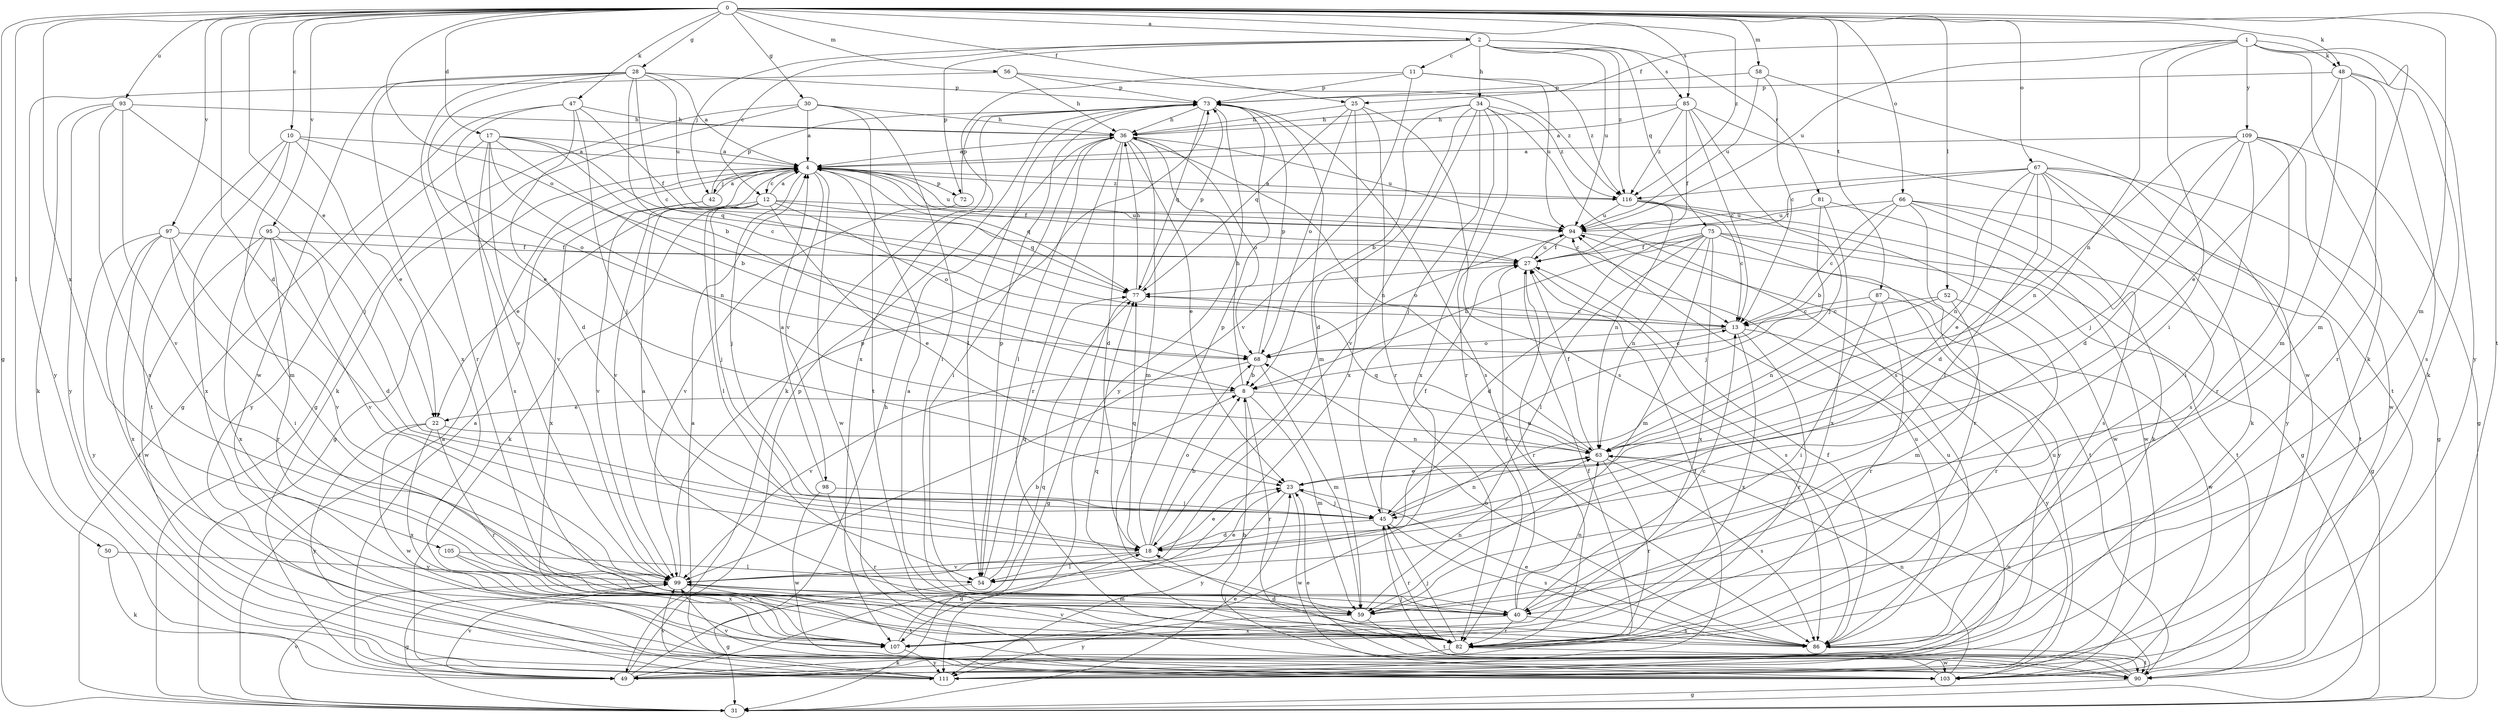 strict digraph  {
0;
1;
2;
4;
8;
10;
11;
12;
13;
17;
18;
22;
23;
25;
27;
28;
30;
31;
34;
36;
40;
42;
45;
47;
48;
49;
50;
52;
54;
56;
58;
59;
63;
66;
67;
68;
72;
73;
75;
77;
81;
82;
85;
86;
87;
90;
93;
94;
95;
97;
98;
99;
103;
105;
107;
109;
111;
116;
0 -> 2  [label=a];
0 -> 10  [label=c];
0 -> 17  [label=d];
0 -> 18  [label=d];
0 -> 22  [label=e];
0 -> 25  [label=f];
0 -> 28  [label=g];
0 -> 30  [label=g];
0 -> 31  [label=g];
0 -> 47  [label=k];
0 -> 48  [label=k];
0 -> 50  [label=l];
0 -> 52  [label=l];
0 -> 56  [label=m];
0 -> 58  [label=m];
0 -> 59  [label=m];
0 -> 66  [label=o];
0 -> 67  [label=o];
0 -> 68  [label=o];
0 -> 85  [label=s];
0 -> 87  [label=t];
0 -> 90  [label=t];
0 -> 93  [label=u];
0 -> 95  [label=v];
0 -> 97  [label=v];
0 -> 105  [label=x];
0 -> 116  [label=z];
1 -> 25  [label=f];
1 -> 40  [label=i];
1 -> 48  [label=k];
1 -> 49  [label=k];
1 -> 59  [label=m];
1 -> 63  [label=n];
1 -> 94  [label=u];
1 -> 109  [label=y];
1 -> 111  [label=y];
2 -> 11  [label=c];
2 -> 12  [label=c];
2 -> 34  [label=h];
2 -> 42  [label=j];
2 -> 72  [label=p];
2 -> 75  [label=q];
2 -> 81  [label=r];
2 -> 85  [label=s];
2 -> 94  [label=u];
2 -> 116  [label=z];
4 -> 12  [label=c];
4 -> 13  [label=c];
4 -> 27  [label=f];
4 -> 31  [label=g];
4 -> 42  [label=j];
4 -> 45  [label=j];
4 -> 72  [label=p];
4 -> 77  [label=q];
4 -> 94  [label=u];
4 -> 98  [label=v];
4 -> 99  [label=v];
4 -> 103  [label=w];
4 -> 116  [label=z];
8 -> 22  [label=e];
8 -> 36  [label=h];
8 -> 59  [label=m];
8 -> 63  [label=n];
8 -> 82  [label=r];
10 -> 4  [label=a];
10 -> 22  [label=e];
10 -> 59  [label=m];
10 -> 68  [label=o];
10 -> 90  [label=t];
10 -> 107  [label=x];
11 -> 73  [label=p];
11 -> 94  [label=u];
11 -> 99  [label=v];
11 -> 107  [label=x];
11 -> 116  [label=z];
12 -> 4  [label=a];
12 -> 22  [label=e];
12 -> 23  [label=e];
12 -> 45  [label=j];
12 -> 49  [label=k];
12 -> 54  [label=l];
12 -> 68  [label=o];
12 -> 77  [label=q];
12 -> 94  [label=u];
13 -> 68  [label=o];
13 -> 82  [label=r];
13 -> 107  [label=x];
13 -> 111  [label=y];
17 -> 4  [label=a];
17 -> 8  [label=b];
17 -> 13  [label=c];
17 -> 63  [label=n];
17 -> 77  [label=q];
17 -> 86  [label=s];
17 -> 99  [label=v];
17 -> 111  [label=y];
18 -> 8  [label=b];
18 -> 23  [label=e];
18 -> 54  [label=l];
18 -> 68  [label=o];
18 -> 73  [label=p];
18 -> 77  [label=q];
18 -> 99  [label=v];
22 -> 63  [label=n];
22 -> 82  [label=r];
22 -> 103  [label=w];
22 -> 107  [label=x];
22 -> 111  [label=y];
23 -> 45  [label=j];
23 -> 103  [label=w];
23 -> 111  [label=y];
25 -> 36  [label=h];
25 -> 68  [label=o];
25 -> 77  [label=q];
25 -> 82  [label=r];
25 -> 86  [label=s];
25 -> 107  [label=x];
27 -> 77  [label=q];
27 -> 82  [label=r];
27 -> 86  [label=s];
27 -> 94  [label=u];
28 -> 4  [label=a];
28 -> 8  [label=b];
28 -> 13  [label=c];
28 -> 23  [label=e];
28 -> 73  [label=p];
28 -> 82  [label=r];
28 -> 94  [label=u];
28 -> 103  [label=w];
28 -> 107  [label=x];
30 -> 4  [label=a];
30 -> 31  [label=g];
30 -> 36  [label=h];
30 -> 40  [label=i];
30 -> 49  [label=k];
30 -> 90  [label=t];
31 -> 4  [label=a];
31 -> 23  [label=e];
31 -> 99  [label=v];
34 -> 8  [label=b];
34 -> 18  [label=d];
34 -> 36  [label=h];
34 -> 45  [label=j];
34 -> 82  [label=r];
34 -> 86  [label=s];
34 -> 99  [label=v];
34 -> 107  [label=x];
34 -> 116  [label=z];
36 -> 4  [label=a];
36 -> 18  [label=d];
36 -> 23  [label=e];
36 -> 40  [label=i];
36 -> 54  [label=l];
36 -> 59  [label=m];
36 -> 63  [label=n];
36 -> 68  [label=o];
36 -> 82  [label=r];
36 -> 94  [label=u];
40 -> 4  [label=a];
40 -> 13  [label=c];
40 -> 27  [label=f];
40 -> 63  [label=n];
40 -> 82  [label=r];
40 -> 86  [label=s];
40 -> 107  [label=x];
42 -> 4  [label=a];
42 -> 73  [label=p];
42 -> 99  [label=v];
42 -> 107  [label=x];
45 -> 18  [label=d];
45 -> 27  [label=f];
45 -> 63  [label=n];
45 -> 82  [label=r];
45 -> 86  [label=s];
47 -> 18  [label=d];
47 -> 27  [label=f];
47 -> 31  [label=g];
47 -> 36  [label=h];
47 -> 45  [label=j];
47 -> 99  [label=v];
48 -> 23  [label=e];
48 -> 49  [label=k];
48 -> 59  [label=m];
48 -> 73  [label=p];
48 -> 82  [label=r];
48 -> 86  [label=s];
49 -> 4  [label=a];
49 -> 27  [label=f];
49 -> 36  [label=h];
49 -> 73  [label=p];
49 -> 77  [label=q];
49 -> 99  [label=v];
50 -> 49  [label=k];
50 -> 99  [label=v];
52 -> 13  [label=c];
52 -> 59  [label=m];
52 -> 63  [label=n];
52 -> 82  [label=r];
54 -> 8  [label=b];
54 -> 31  [label=g];
54 -> 73  [label=p];
54 -> 77  [label=q];
56 -> 36  [label=h];
56 -> 73  [label=p];
56 -> 111  [label=y];
56 -> 116  [label=z];
58 -> 13  [label=c];
58 -> 73  [label=p];
58 -> 94  [label=u];
58 -> 103  [label=w];
59 -> 4  [label=a];
59 -> 63  [label=n];
59 -> 90  [label=t];
59 -> 111  [label=y];
63 -> 23  [label=e];
63 -> 27  [label=f];
63 -> 77  [label=q];
63 -> 82  [label=r];
63 -> 86  [label=s];
66 -> 8  [label=b];
66 -> 13  [label=c];
66 -> 49  [label=k];
66 -> 82  [label=r];
66 -> 86  [label=s];
66 -> 90  [label=t];
66 -> 94  [label=u];
67 -> 18  [label=d];
67 -> 23  [label=e];
67 -> 27  [label=f];
67 -> 31  [label=g];
67 -> 49  [label=k];
67 -> 54  [label=l];
67 -> 63  [label=n];
67 -> 86  [label=s];
67 -> 111  [label=y];
67 -> 116  [label=z];
68 -> 8  [label=b];
68 -> 13  [label=c];
68 -> 59  [label=m];
68 -> 73  [label=p];
68 -> 99  [label=v];
72 -> 73  [label=p];
72 -> 99  [label=v];
73 -> 36  [label=h];
73 -> 49  [label=k];
73 -> 54  [label=l];
73 -> 59  [label=m];
73 -> 77  [label=q];
73 -> 86  [label=s];
73 -> 111  [label=y];
75 -> 8  [label=b];
75 -> 18  [label=d];
75 -> 27  [label=f];
75 -> 31  [label=g];
75 -> 54  [label=l];
75 -> 59  [label=m];
75 -> 63  [label=n];
75 -> 90  [label=t];
75 -> 107  [label=x];
75 -> 111  [label=y];
77 -> 13  [label=c];
77 -> 31  [label=g];
77 -> 36  [label=h];
77 -> 73  [label=p];
81 -> 45  [label=j];
81 -> 94  [label=u];
81 -> 103  [label=w];
81 -> 107  [label=x];
82 -> 45  [label=j];
82 -> 49  [label=k];
82 -> 77  [label=q];
82 -> 99  [label=v];
82 -> 103  [label=w];
85 -> 4  [label=a];
85 -> 13  [label=c];
85 -> 27  [label=f];
85 -> 36  [label=h];
85 -> 45  [label=j];
85 -> 90  [label=t];
85 -> 116  [label=z];
86 -> 18  [label=d];
86 -> 23  [label=e];
86 -> 27  [label=f];
86 -> 68  [label=o];
86 -> 90  [label=t];
86 -> 94  [label=u];
87 -> 13  [label=c];
87 -> 40  [label=i];
87 -> 82  [label=r];
87 -> 103  [label=w];
90 -> 8  [label=b];
90 -> 23  [label=e];
90 -> 31  [label=g];
90 -> 63  [label=n];
93 -> 36  [label=h];
93 -> 45  [label=j];
93 -> 49  [label=k];
93 -> 86  [label=s];
93 -> 99  [label=v];
93 -> 111  [label=y];
94 -> 27  [label=f];
94 -> 68  [label=o];
94 -> 90  [label=t];
95 -> 18  [label=d];
95 -> 27  [label=f];
95 -> 82  [label=r];
95 -> 99  [label=v];
95 -> 103  [label=w];
95 -> 107  [label=x];
97 -> 27  [label=f];
97 -> 40  [label=i];
97 -> 90  [label=t];
97 -> 99  [label=v];
97 -> 107  [label=x];
97 -> 111  [label=y];
98 -> 4  [label=a];
98 -> 45  [label=j];
98 -> 82  [label=r];
98 -> 103  [label=w];
99 -> 23  [label=e];
99 -> 31  [label=g];
99 -> 40  [label=i];
99 -> 59  [label=m];
99 -> 73  [label=p];
99 -> 90  [label=t];
103 -> 45  [label=j];
103 -> 63  [label=n];
103 -> 94  [label=u];
103 -> 99  [label=v];
105 -> 54  [label=l];
105 -> 82  [label=r];
105 -> 107  [label=x];
107 -> 18  [label=d];
107 -> 111  [label=y];
109 -> 4  [label=a];
109 -> 18  [label=d];
109 -> 31  [label=g];
109 -> 40  [label=i];
109 -> 45  [label=j];
109 -> 63  [label=n];
109 -> 82  [label=r];
109 -> 103  [label=w];
111 -> 4  [label=a];
111 -> 27  [label=f];
111 -> 94  [label=u];
111 -> 99  [label=v];
116 -> 4  [label=a];
116 -> 13  [label=c];
116 -> 31  [label=g];
116 -> 63  [label=n];
116 -> 94  [label=u];
116 -> 103  [label=w];
}
